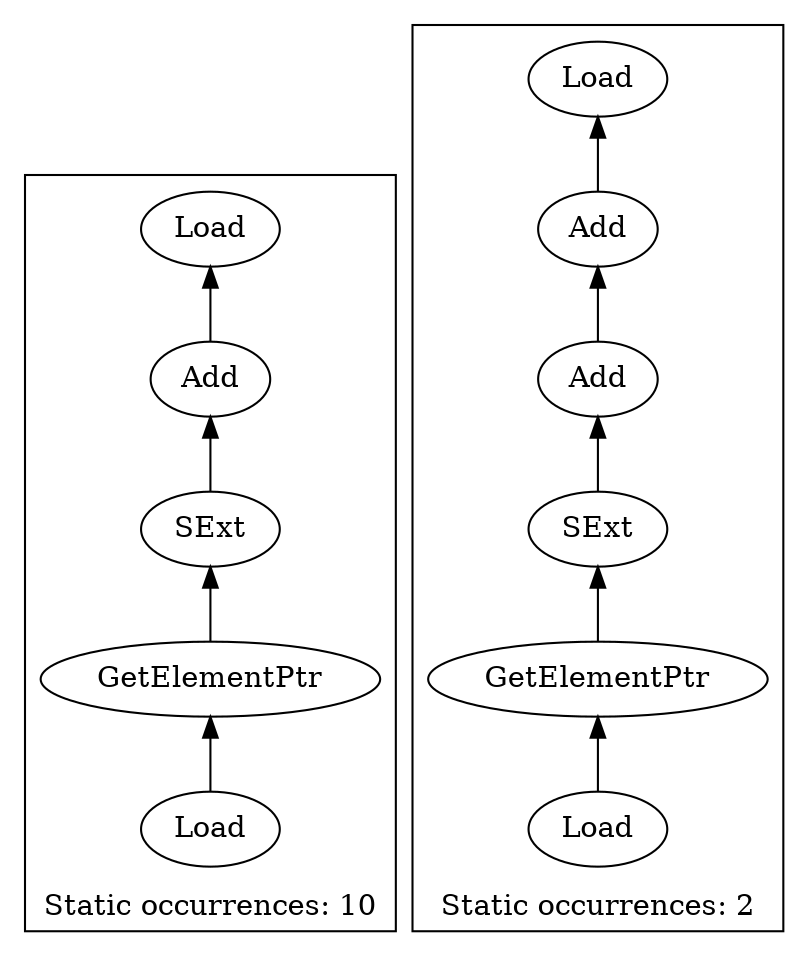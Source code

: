 strict digraph {
rankdir=BT
subgraph {
"0_64" [label="Add"]
"0_64" -> { "0_38" }
"0_38" [label="Load"]
"0_68" [label="Load"]
"0_68" -> { "0_67" }
"0_67" [label="GetElementPtr"]
"0_67" -> { "0_66" }
"0_66" [label="SExt"]
"0_66" -> { "0_64" }
cluster=true
label=<Static occurrences: 10>
}
subgraph {
"1_73" [label="GetElementPtr"]
"1_73" -> { "1_72" }
"1_64" [label="Add"]
"1_64" -> { "1_38" }
"1_38" [label="Load"]
"1_72" [label="SExt"]
"1_72" -> { "1_71" }
"1_71" [label="Add"]
"1_71" -> { "1_64" }
"1_74" [label="Load"]
"1_74" -> { "1_73" }
cluster=true
label=<Static occurrences: 2>
}
}
